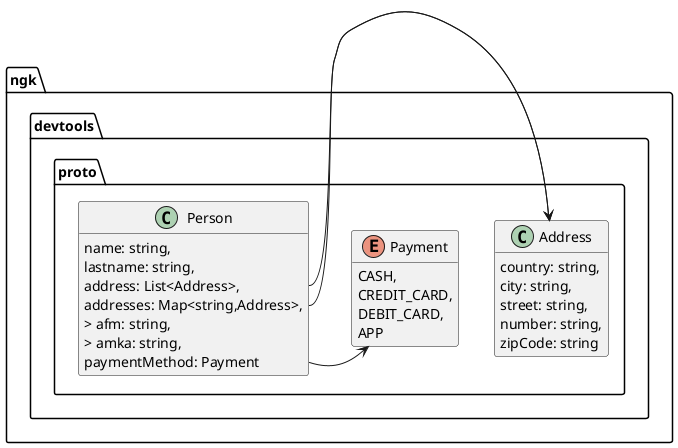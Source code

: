 @startuml
enum ngk.devtools.proto.Payment {
	CASH,
	CREDIT_CARD,
	DEBIT_CARD,
	APP
}
class ngk.devtools.proto.Person {
	name: string,
	lastname: string,
	address: List<Address>,
	addresses: Map<string,Address>,
	> afm: string,
	> amka: string,
	paymentMethod: Payment
}
class ngk.devtools.proto.Address {
	country: string,
	city: string,
	street: string,
	number: string,
	zipCode: string
}
Person::address -> Address
Person::addresses -> Address
Person::paymentMethod -> Payment
hide empty methods
@enduml